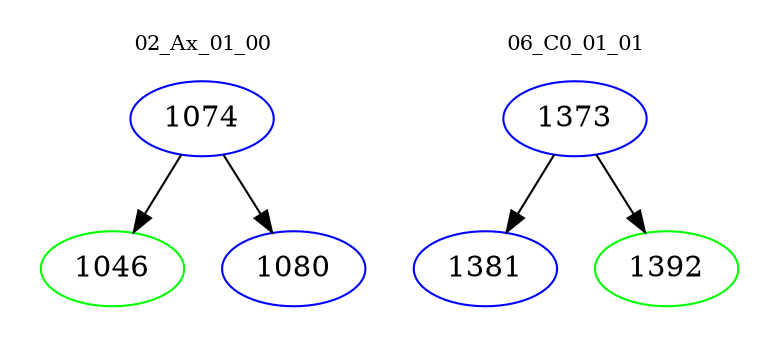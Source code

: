 digraph{
subgraph cluster_0 {
color = white
label = "02_Ax_01_00";
fontsize=10;
T0_1074 [label="1074", color="blue"]
T0_1074 -> T0_1046 [color="black"]
T0_1046 [label="1046", color="green"]
T0_1074 -> T0_1080 [color="black"]
T0_1080 [label="1080", color="blue"]
}
subgraph cluster_1 {
color = white
label = "06_C0_01_01";
fontsize=10;
T1_1373 [label="1373", color="blue"]
T1_1373 -> T1_1381 [color="black"]
T1_1381 [label="1381", color="blue"]
T1_1373 -> T1_1392 [color="black"]
T1_1392 [label="1392", color="green"]
}
}
